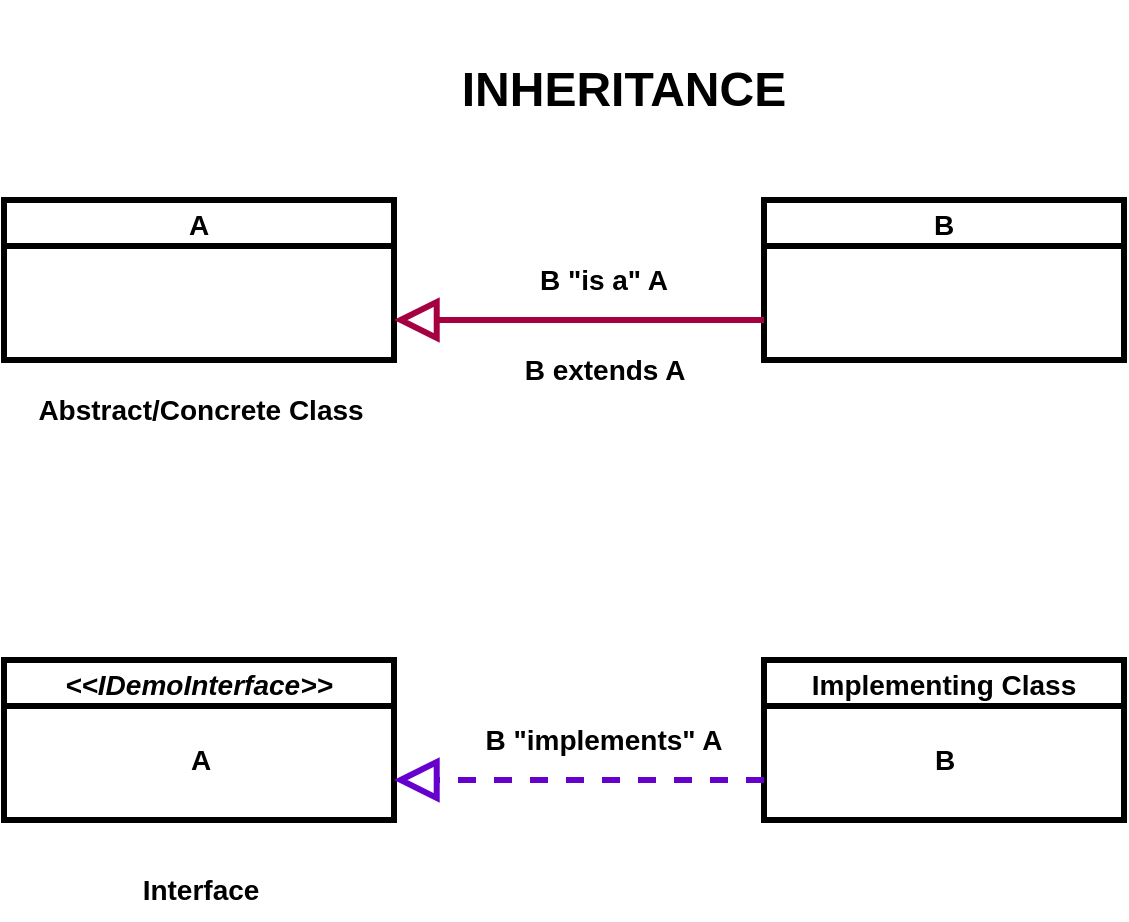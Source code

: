 <mxfile>
    <diagram id="MLjbvFfca3XuFX_FxreK" name="Page-1">
        <mxGraphModel dx="715" dy="815" grid="0" gridSize="10" guides="1" tooltips="1" connect="1" arrows="1" fold="1" page="1" pageScale="1" pageWidth="850" pageHeight="1100" background="#ffffff" math="0" shadow="0">
            <root>
                <mxCell id="0"/>
                <mxCell id="1" parent="0"/>
                <mxCell id="2" value="A" style="swimlane;fontStyle=1;startSize=23;fontSize=14;fillColor=#FFFFFF;gradientColor=none;fontColor=#000000;labelBorderColor=none;strokeColor=#000000;strokeWidth=3;" parent="1" vertex="1">
                    <mxGeometry x="90" y="120" width="195" height="80" as="geometry"/>
                </mxCell>
                <mxCell id="3" value="B" style="swimlane;fontStyle=1;fontSize=14;fillColor=#FFFFFF;gradientColor=none;fontColor=#000000;labelBorderColor=none;strokeColor=#000000;strokeWidth=3;" parent="1" vertex="1">
                    <mxGeometry x="470" y="120" width="180" height="80" as="geometry"/>
                </mxCell>
                <mxCell id="4" value="&lt;b&gt;B &quot;is a&quot; A&lt;/b&gt;" style="text;html=1;strokeColor=none;fillColor=none;align=center;verticalAlign=middle;whiteSpace=wrap;rounded=0;fontSize=14;fontColor=#000000;" parent="1" vertex="1">
                    <mxGeometry x="320" y="145" width="140" height="30" as="geometry"/>
                </mxCell>
                <mxCell id="5" value="&lt;b&gt;&lt;font style=&quot;font-size: 24px;&quot;&gt;INHERITANCE&lt;/font&gt;&lt;/b&gt;" style="text;html=1;strokeColor=none;fillColor=none;align=center;verticalAlign=middle;whiteSpace=wrap;rounded=0;fontSize=14;rotation=0;fontColor=#000000;" parent="1" vertex="1">
                    <mxGeometry x="260" y="20" width="280" height="90" as="geometry"/>
                </mxCell>
                <mxCell id="6" value="" style="endArrow=block;html=1;entryX=1;entryY=0.75;entryDx=0;entryDy=0;exitX=0;exitY=0.75;exitDx=0;exitDy=0;strokeWidth=3;endFill=0;endSize=15;startSize=0;rounded=0;fillColor=#d80073;strokeColor=#A50040;" parent="1" source="3" target="2" edge="1">
                    <mxGeometry width="50" height="50" relative="1" as="geometry">
                        <mxPoint x="400" y="290" as="sourcePoint"/>
                        <mxPoint x="450" y="240" as="targetPoint"/>
                    </mxGeometry>
                </mxCell>
                <mxCell id="7" value="&lt;b&gt;&lt;font style=&quot;font-size: 14px;&quot;&gt;B extends A&lt;/font&gt;&lt;/b&gt;" style="text;html=1;align=center;verticalAlign=middle;resizable=0;points=[];autosize=1;strokeColor=none;fillColor=none;fontColor=#000000;" parent="1" vertex="1">
                    <mxGeometry x="340" y="190" width="100" height="30" as="geometry"/>
                </mxCell>
                <mxCell id="14" value="&lt;&lt;IDemoInterface&gt;&gt;" style="swimlane;fontStyle=3;startSize=23;fontSize=14;fillColor=#FFFFFF;gradientColor=none;fontColor=#000000;labelBorderColor=none;strokeColor=#000000;strokeWidth=3;" parent="1" vertex="1">
                    <mxGeometry x="90" y="350" width="195" height="80" as="geometry"/>
                </mxCell>
                <mxCell id="19" value="&lt;b&gt;&lt;font style=&quot;font-size: 14px;&quot;&gt;A&lt;/font&gt;&lt;/b&gt;" style="text;html=1;align=center;verticalAlign=middle;resizable=0;points=[];autosize=1;strokeColor=#FFFFFF;fillColor=#FFFFFF;gradientColor=none;fontColor=#000000;labelBorderColor=none;strokeWidth=3;labelBackgroundColor=none;gradientDirection=north;" parent="14" vertex="1">
                    <mxGeometry x="82.5" y="35" width="30" height="30" as="geometry"/>
                </mxCell>
                <mxCell id="15" value="Implementing Class" style="swimlane;fontStyle=1;fontSize=14;fillColor=#FFFFFF;gradientColor=none;fontColor=#000000;labelBorderColor=none;strokeColor=#000000;strokeWidth=3;" parent="1" vertex="1">
                    <mxGeometry x="470" y="350" width="180" height="80" as="geometry"/>
                </mxCell>
                <mxCell id="20" value="&lt;b&gt;&lt;font style=&quot;font-size: 14px;&quot;&gt;B&lt;/font&gt;&lt;/b&gt;" style="text;html=1;align=center;verticalAlign=middle;resizable=0;points=[];autosize=1;strokeColor=none;fillColor=none;fontColor=#000000;" parent="15" vertex="1">
                    <mxGeometry x="75" y="35" width="30" height="30" as="geometry"/>
                </mxCell>
                <mxCell id="16" value="&lt;b&gt;B &quot;implements&quot; A&lt;/b&gt;" style="text;html=1;strokeColor=none;fillColor=none;align=center;verticalAlign=middle;whiteSpace=wrap;rounded=0;fontSize=14;fontColor=#000000;" parent="1" vertex="1">
                    <mxGeometry x="320" y="375" width="140" height="30" as="geometry"/>
                </mxCell>
                <mxCell id="17" value="" style="endArrow=block;html=1;entryX=1;entryY=0.75;entryDx=0;entryDy=0;exitX=0;exitY=0.75;exitDx=0;exitDy=0;strokeWidth=3;endFill=0;endSize=15;startSize=0;rounded=0;fillColor=#fa6800;strokeColor=#6600CC;dashed=1;" parent="1" source="15" target="14" edge="1">
                    <mxGeometry width="50" height="50" relative="1" as="geometry">
                        <mxPoint x="400" y="520" as="sourcePoint"/>
                        <mxPoint x="450" y="470" as="targetPoint"/>
                    </mxGeometry>
                </mxCell>
                <mxCell id="21" value="&lt;b&gt;Abstract/Concrete Class&lt;/b&gt;" style="text;html=1;align=center;verticalAlign=middle;resizable=0;points=[];autosize=1;strokeColor=none;fillColor=none;fontSize=14;fontColor=#000000;" parent="1" vertex="1">
                    <mxGeometry x="92.5" y="210" width="190" height="30" as="geometry"/>
                </mxCell>
                <mxCell id="22" value="&lt;b&gt;Interface&lt;/b&gt;" style="text;html=1;align=center;verticalAlign=middle;resizable=0;points=[];autosize=1;strokeColor=none;fillColor=none;fontSize=14;fontColor=#000000;" parent="1" vertex="1">
                    <mxGeometry x="147.5" y="450" width="80" height="30" as="geometry"/>
                </mxCell>
            </root>
        </mxGraphModel>
    </diagram>
</mxfile>